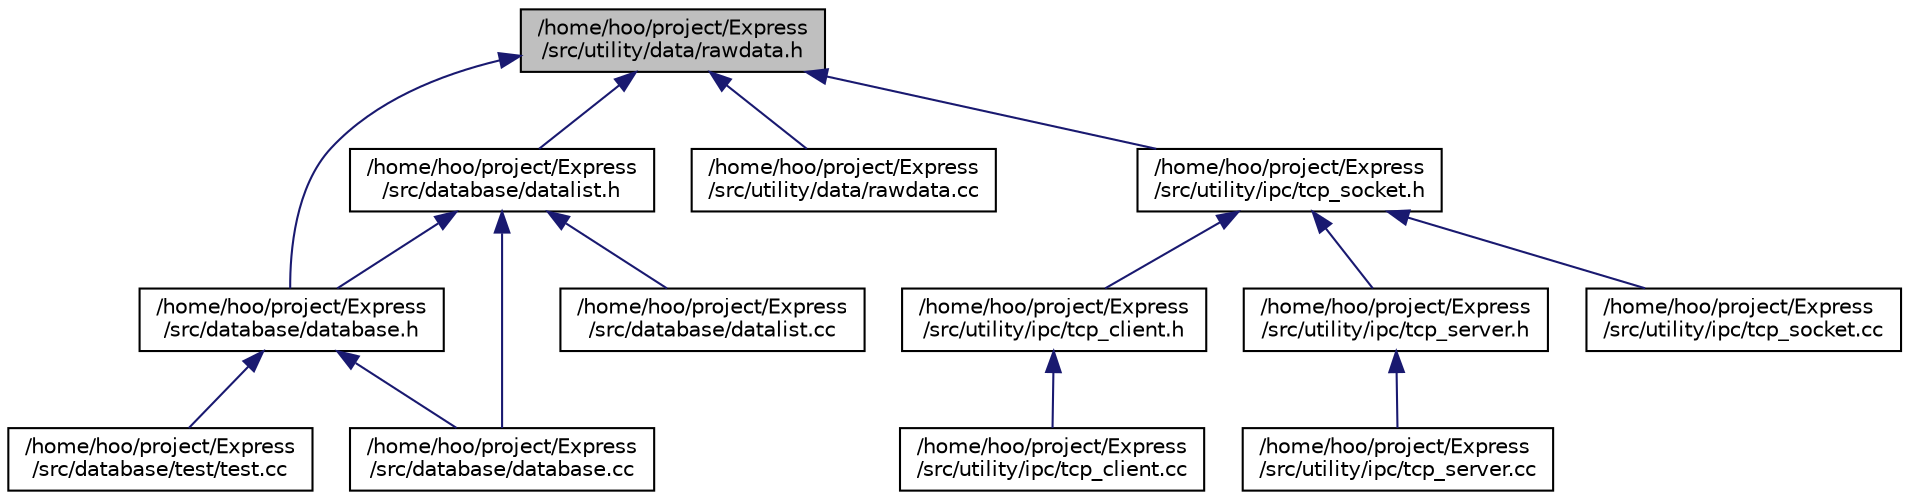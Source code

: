digraph "/home/hoo/project/Express/src/utility/data/rawdata.h"
{
 // LATEX_PDF_SIZE
  edge [fontname="Helvetica",fontsize="10",labelfontname="Helvetica",labelfontsize="10"];
  node [fontname="Helvetica",fontsize="10",shape=record];
  Node1 [label="/home/hoo/project/Express\l/src/utility/data/rawdata.h",height=0.2,width=0.4,color="black", fillcolor="grey75", style="filled", fontcolor="black",tooltip=" "];
  Node1 -> Node2 [dir="back",color="midnightblue",fontsize="10",style="solid",fontname="Helvetica"];
  Node2 [label="/home/hoo/project/Express\l/src/database/database.h",height=0.2,width=0.4,color="black", fillcolor="white", style="filled",URL="$database_8h.html",tooltip=" "];
  Node2 -> Node3 [dir="back",color="midnightblue",fontsize="10",style="solid",fontname="Helvetica"];
  Node3 [label="/home/hoo/project/Express\l/src/database/database.cc",height=0.2,width=0.4,color="black", fillcolor="white", style="filled",URL="$database_8cc.html",tooltip=" "];
  Node2 -> Node4 [dir="back",color="midnightblue",fontsize="10",style="solid",fontname="Helvetica"];
  Node4 [label="/home/hoo/project/Express\l/src/database/test/test.cc",height=0.2,width=0.4,color="black", fillcolor="white", style="filled",URL="$database_2test_2test_8cc.html",tooltip=" "];
  Node1 -> Node5 [dir="back",color="midnightblue",fontsize="10",style="solid",fontname="Helvetica"];
  Node5 [label="/home/hoo/project/Express\l/src/database/datalist.h",height=0.2,width=0.4,color="black", fillcolor="white", style="filled",URL="$datalist_8h.html",tooltip=" "];
  Node5 -> Node3 [dir="back",color="midnightblue",fontsize="10",style="solid",fontname="Helvetica"];
  Node5 -> Node2 [dir="back",color="midnightblue",fontsize="10",style="solid",fontname="Helvetica"];
  Node5 -> Node6 [dir="back",color="midnightblue",fontsize="10",style="solid",fontname="Helvetica"];
  Node6 [label="/home/hoo/project/Express\l/src/database/datalist.cc",height=0.2,width=0.4,color="black", fillcolor="white", style="filled",URL="$datalist_8cc.html",tooltip=" "];
  Node1 -> Node7 [dir="back",color="midnightblue",fontsize="10",style="solid",fontname="Helvetica"];
  Node7 [label="/home/hoo/project/Express\l/src/utility/data/rawdata.cc",height=0.2,width=0.4,color="black", fillcolor="white", style="filled",URL="$rawdata_8cc.html",tooltip=" "];
  Node1 -> Node8 [dir="back",color="midnightblue",fontsize="10",style="solid",fontname="Helvetica"];
  Node8 [label="/home/hoo/project/Express\l/src/utility/ipc/tcp_socket.h",height=0.2,width=0.4,color="black", fillcolor="white", style="filled",URL="$tcp__socket_8h.html",tooltip=" "];
  Node8 -> Node9 [dir="back",color="midnightblue",fontsize="10",style="solid",fontname="Helvetica"];
  Node9 [label="/home/hoo/project/Express\l/src/utility/ipc/tcp_client.h",height=0.2,width=0.4,color="black", fillcolor="white", style="filled",URL="$tcp__client_8h.html",tooltip=" "];
  Node9 -> Node10 [dir="back",color="midnightblue",fontsize="10",style="solid",fontname="Helvetica"];
  Node10 [label="/home/hoo/project/Express\l/src/utility/ipc/tcp_client.cc",height=0.2,width=0.4,color="black", fillcolor="white", style="filled",URL="$tcp__client_8cc.html",tooltip=" "];
  Node8 -> Node11 [dir="back",color="midnightblue",fontsize="10",style="solid",fontname="Helvetica"];
  Node11 [label="/home/hoo/project/Express\l/src/utility/ipc/tcp_server.h",height=0.2,width=0.4,color="black", fillcolor="white", style="filled",URL="$tcp__server_8h.html",tooltip=" "];
  Node11 -> Node12 [dir="back",color="midnightblue",fontsize="10",style="solid",fontname="Helvetica"];
  Node12 [label="/home/hoo/project/Express\l/src/utility/ipc/tcp_server.cc",height=0.2,width=0.4,color="black", fillcolor="white", style="filled",URL="$tcp__server_8cc.html",tooltip=" "];
  Node8 -> Node13 [dir="back",color="midnightblue",fontsize="10",style="solid",fontname="Helvetica"];
  Node13 [label="/home/hoo/project/Express\l/src/utility/ipc/tcp_socket.cc",height=0.2,width=0.4,color="black", fillcolor="white", style="filled",URL="$tcp__socket_8cc.html",tooltip=" "];
}
